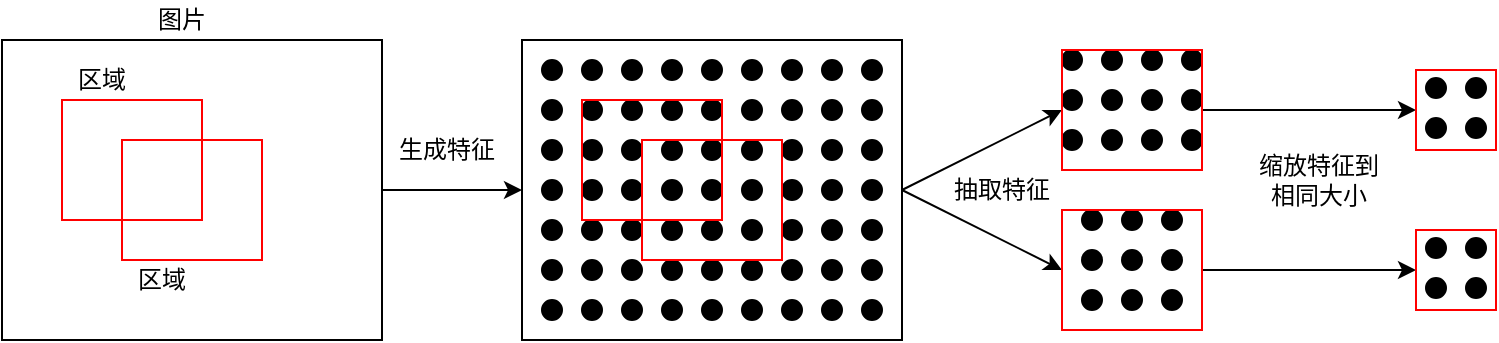 <mxfile version="13.6.2" type="device"><diagram id="qfaV96k75BJo49Fr5cFL" name="Page-1"><mxGraphModel dx="918" dy="653" grid="1" gridSize="10" guides="1" tooltips="1" connect="1" arrows="1" fold="1" page="1" pageScale="1" pageWidth="827" pageHeight="1169" math="0" shadow="0"><root><mxCell id="0"/><mxCell id="1" parent="0"/><mxCell id="BQtg72isDVE7iFko5MuJ-124" style="edgeStyle=none;rounded=0;orthogonalLoop=1;jettySize=auto;html=1;exitX=1;exitY=0.5;exitDx=0;exitDy=0;" edge="1" parent="1" source="BQtg72isDVE7iFko5MuJ-1" target="BQtg72isDVE7iFko5MuJ-9"><mxGeometry relative="1" as="geometry"/></mxCell><mxCell id="BQtg72isDVE7iFko5MuJ-1" value="" style="rounded=0;whiteSpace=wrap;html=1;" vertex="1" parent="1"><mxGeometry x="30" y="150" width="190" height="150" as="geometry"/></mxCell><mxCell id="BQtg72isDVE7iFko5MuJ-2" value="图片" style="text;html=1;strokeColor=none;fillColor=none;align=center;verticalAlign=middle;whiteSpace=wrap;rounded=0;" vertex="1" parent="1"><mxGeometry x="100" y="130" width="40" height="20" as="geometry"/></mxCell><mxCell id="BQtg72isDVE7iFko5MuJ-3" value="" style="rounded=0;whiteSpace=wrap;html=1;fillColor=none;strokeColor=#FF0000;" vertex="1" parent="1"><mxGeometry x="60" y="180" width="70" height="60" as="geometry"/></mxCell><mxCell id="BQtg72isDVE7iFko5MuJ-4" value="" style="rounded=0;whiteSpace=wrap;html=1;fillColor=none;strokeColor=#FF0000;" vertex="1" parent="1"><mxGeometry x="90" y="200" width="70" height="60" as="geometry"/></mxCell><mxCell id="BQtg72isDVE7iFko5MuJ-5" value="区域" style="text;html=1;strokeColor=none;fillColor=none;align=center;verticalAlign=middle;whiteSpace=wrap;rounded=0;" vertex="1" parent="1"><mxGeometry x="60" y="160" width="40" height="20" as="geometry"/></mxCell><mxCell id="BQtg72isDVE7iFko5MuJ-6" value="区域" style="text;html=1;strokeColor=none;fillColor=none;align=center;verticalAlign=middle;whiteSpace=wrap;rounded=0;" vertex="1" parent="1"><mxGeometry x="90" y="260" width="40" height="20" as="geometry"/></mxCell><mxCell id="BQtg72isDVE7iFko5MuJ-123" style="rounded=0;orthogonalLoop=1;jettySize=auto;html=1;exitX=1;exitY=0.5;exitDx=0;exitDy=0;entryX=0;entryY=0.5;entryDx=0;entryDy=0;" edge="1" parent="1" source="BQtg72isDVE7iFko5MuJ-9" target="BQtg72isDVE7iFko5MuJ-112"><mxGeometry relative="1" as="geometry"><mxPoint x="550" y="225" as="targetPoint"/></mxGeometry></mxCell><mxCell id="BQtg72isDVE7iFko5MuJ-157" style="edgeStyle=none;rounded=0;orthogonalLoop=1;jettySize=auto;html=1;exitX=1;exitY=0.5;exitDx=0;exitDy=0;entryX=0;entryY=0.5;entryDx=0;entryDy=0;" edge="1" parent="1" source="BQtg72isDVE7iFko5MuJ-9" target="BQtg72isDVE7iFko5MuJ-122"><mxGeometry relative="1" as="geometry"/></mxCell><mxCell id="BQtg72isDVE7iFko5MuJ-9" value="" style="rounded=0;whiteSpace=wrap;html=1;" vertex="1" parent="1"><mxGeometry x="290" y="150" width="190" height="150" as="geometry"/></mxCell><mxCell id="BQtg72isDVE7iFko5MuJ-10" value="生成特征" style="text;html=1;strokeColor=none;fillColor=none;align=center;verticalAlign=middle;whiteSpace=wrap;rounded=0;" vertex="1" parent="1"><mxGeometry x="225" y="195" width="55" height="20" as="geometry"/></mxCell><mxCell id="BQtg72isDVE7iFko5MuJ-12" value="" style="ellipse;whiteSpace=wrap;html=1;aspect=fixed;fillColor=#000000;" vertex="1" parent="1"><mxGeometry x="300" y="160" width="10" height="10" as="geometry"/></mxCell><mxCell id="BQtg72isDVE7iFko5MuJ-13" value="" style="ellipse;whiteSpace=wrap;html=1;aspect=fixed;fillColor=#000000;" vertex="1" parent="1"><mxGeometry x="320" y="160" width="10" height="10" as="geometry"/></mxCell><mxCell id="BQtg72isDVE7iFko5MuJ-14" value="" style="ellipse;whiteSpace=wrap;html=1;aspect=fixed;fillColor=#000000;" vertex="1" parent="1"><mxGeometry x="340" y="160" width="10" height="10" as="geometry"/></mxCell><mxCell id="BQtg72isDVE7iFko5MuJ-15" value="" style="ellipse;whiteSpace=wrap;html=1;aspect=fixed;fillColor=#000000;" vertex="1" parent="1"><mxGeometry x="360" y="160" width="10" height="10" as="geometry"/></mxCell><mxCell id="BQtg72isDVE7iFko5MuJ-16" value="" style="ellipse;whiteSpace=wrap;html=1;aspect=fixed;fillColor=#000000;" vertex="1" parent="1"><mxGeometry x="380" y="160" width="10" height="10" as="geometry"/></mxCell><mxCell id="BQtg72isDVE7iFko5MuJ-18" value="" style="ellipse;whiteSpace=wrap;html=1;aspect=fixed;fillColor=#000000;" vertex="1" parent="1"><mxGeometry x="400" y="160" width="10" height="10" as="geometry"/></mxCell><mxCell id="BQtg72isDVE7iFko5MuJ-19" value="" style="ellipse;whiteSpace=wrap;html=1;aspect=fixed;fillColor=#000000;" vertex="1" parent="1"><mxGeometry x="420" y="160" width="10" height="10" as="geometry"/></mxCell><mxCell id="BQtg72isDVE7iFko5MuJ-20" value="" style="ellipse;whiteSpace=wrap;html=1;aspect=fixed;fillColor=#000000;" vertex="1" parent="1"><mxGeometry x="440" y="160" width="10" height="10" as="geometry"/></mxCell><mxCell id="BQtg72isDVE7iFko5MuJ-21" value="" style="ellipse;whiteSpace=wrap;html=1;aspect=fixed;fillColor=#000000;" vertex="1" parent="1"><mxGeometry x="460" y="160" width="10" height="10" as="geometry"/></mxCell><mxCell id="BQtg72isDVE7iFko5MuJ-23" value="" style="ellipse;whiteSpace=wrap;html=1;aspect=fixed;fillColor=#000000;" vertex="1" parent="1"><mxGeometry x="300" y="180" width="10" height="10" as="geometry"/></mxCell><mxCell id="BQtg72isDVE7iFko5MuJ-24" value="" style="ellipse;whiteSpace=wrap;html=1;aspect=fixed;fillColor=#000000;" vertex="1" parent="1"><mxGeometry x="320" y="180" width="10" height="10" as="geometry"/></mxCell><mxCell id="BQtg72isDVE7iFko5MuJ-25" value="" style="ellipse;whiteSpace=wrap;html=1;aspect=fixed;fillColor=#000000;" vertex="1" parent="1"><mxGeometry x="340" y="180" width="10" height="10" as="geometry"/></mxCell><mxCell id="BQtg72isDVE7iFko5MuJ-26" value="" style="ellipse;whiteSpace=wrap;html=1;aspect=fixed;fillColor=#000000;" vertex="1" parent="1"><mxGeometry x="360" y="180" width="10" height="10" as="geometry"/></mxCell><mxCell id="BQtg72isDVE7iFko5MuJ-27" value="" style="ellipse;whiteSpace=wrap;html=1;aspect=fixed;fillColor=#000000;" vertex="1" parent="1"><mxGeometry x="380" y="180" width="10" height="10" as="geometry"/></mxCell><mxCell id="BQtg72isDVE7iFko5MuJ-28" value="" style="ellipse;whiteSpace=wrap;html=1;aspect=fixed;fillColor=#000000;" vertex="1" parent="1"><mxGeometry x="400" y="180" width="10" height="10" as="geometry"/></mxCell><mxCell id="BQtg72isDVE7iFko5MuJ-29" value="" style="ellipse;whiteSpace=wrap;html=1;aspect=fixed;fillColor=#000000;" vertex="1" parent="1"><mxGeometry x="420" y="180" width="10" height="10" as="geometry"/></mxCell><mxCell id="BQtg72isDVE7iFko5MuJ-30" value="" style="ellipse;whiteSpace=wrap;html=1;aspect=fixed;fillColor=#000000;" vertex="1" parent="1"><mxGeometry x="440" y="180" width="10" height="10" as="geometry"/></mxCell><mxCell id="BQtg72isDVE7iFko5MuJ-31" value="" style="ellipse;whiteSpace=wrap;html=1;aspect=fixed;fillColor=#000000;" vertex="1" parent="1"><mxGeometry x="460" y="180" width="10" height="10" as="geometry"/></mxCell><mxCell id="BQtg72isDVE7iFko5MuJ-41" value="" style="ellipse;whiteSpace=wrap;html=1;aspect=fixed;fillColor=#000000;" vertex="1" parent="1"><mxGeometry x="300" y="200" width="10" height="10" as="geometry"/></mxCell><mxCell id="BQtg72isDVE7iFko5MuJ-42" value="" style="ellipse;whiteSpace=wrap;html=1;aspect=fixed;fillColor=#000000;" vertex="1" parent="1"><mxGeometry x="320" y="200" width="10" height="10" as="geometry"/></mxCell><mxCell id="BQtg72isDVE7iFko5MuJ-43" value="" style="ellipse;whiteSpace=wrap;html=1;aspect=fixed;fillColor=#000000;" vertex="1" parent="1"><mxGeometry x="340" y="200" width="10" height="10" as="geometry"/></mxCell><mxCell id="BQtg72isDVE7iFko5MuJ-44" value="" style="ellipse;whiteSpace=wrap;html=1;aspect=fixed;fillColor=#000000;" vertex="1" parent="1"><mxGeometry x="360" y="200" width="10" height="10" as="geometry"/></mxCell><mxCell id="BQtg72isDVE7iFko5MuJ-45" value="" style="ellipse;whiteSpace=wrap;html=1;aspect=fixed;fillColor=#000000;" vertex="1" parent="1"><mxGeometry x="380" y="200" width="10" height="10" as="geometry"/></mxCell><mxCell id="BQtg72isDVE7iFko5MuJ-46" value="" style="ellipse;whiteSpace=wrap;html=1;aspect=fixed;fillColor=#000000;" vertex="1" parent="1"><mxGeometry x="400" y="200" width="10" height="10" as="geometry"/></mxCell><mxCell id="BQtg72isDVE7iFko5MuJ-47" value="" style="ellipse;whiteSpace=wrap;html=1;aspect=fixed;fillColor=#000000;" vertex="1" parent="1"><mxGeometry x="420" y="200" width="10" height="10" as="geometry"/></mxCell><mxCell id="BQtg72isDVE7iFko5MuJ-48" value="" style="ellipse;whiteSpace=wrap;html=1;aspect=fixed;fillColor=#000000;" vertex="1" parent="1"><mxGeometry x="440" y="200" width="10" height="10" as="geometry"/></mxCell><mxCell id="BQtg72isDVE7iFko5MuJ-49" value="" style="ellipse;whiteSpace=wrap;html=1;aspect=fixed;fillColor=#000000;" vertex="1" parent="1"><mxGeometry x="460" y="200" width="10" height="10" as="geometry"/></mxCell><mxCell id="BQtg72isDVE7iFko5MuJ-50" value="" style="ellipse;whiteSpace=wrap;html=1;aspect=fixed;fillColor=#000000;" vertex="1" parent="1"><mxGeometry x="300" y="220" width="10" height="10" as="geometry"/></mxCell><mxCell id="BQtg72isDVE7iFko5MuJ-51" value="" style="ellipse;whiteSpace=wrap;html=1;aspect=fixed;fillColor=#000000;" vertex="1" parent="1"><mxGeometry x="320" y="220" width="10" height="10" as="geometry"/></mxCell><mxCell id="BQtg72isDVE7iFko5MuJ-52" value="" style="ellipse;whiteSpace=wrap;html=1;aspect=fixed;fillColor=#000000;" vertex="1" parent="1"><mxGeometry x="340" y="220" width="10" height="10" as="geometry"/></mxCell><mxCell id="BQtg72isDVE7iFko5MuJ-53" value="" style="ellipse;whiteSpace=wrap;html=1;aspect=fixed;fillColor=#000000;" vertex="1" parent="1"><mxGeometry x="360" y="220" width="10" height="10" as="geometry"/></mxCell><mxCell id="BQtg72isDVE7iFko5MuJ-54" value="" style="ellipse;whiteSpace=wrap;html=1;aspect=fixed;fillColor=#000000;" vertex="1" parent="1"><mxGeometry x="380" y="220" width="10" height="10" as="geometry"/></mxCell><mxCell id="BQtg72isDVE7iFko5MuJ-55" value="" style="ellipse;whiteSpace=wrap;html=1;aspect=fixed;fillColor=#000000;" vertex="1" parent="1"><mxGeometry x="400" y="220" width="10" height="10" as="geometry"/></mxCell><mxCell id="BQtg72isDVE7iFko5MuJ-56" value="" style="ellipse;whiteSpace=wrap;html=1;aspect=fixed;fillColor=#000000;" vertex="1" parent="1"><mxGeometry x="420" y="220" width="10" height="10" as="geometry"/></mxCell><mxCell id="BQtg72isDVE7iFko5MuJ-57" value="" style="ellipse;whiteSpace=wrap;html=1;aspect=fixed;fillColor=#000000;" vertex="1" parent="1"><mxGeometry x="440" y="220" width="10" height="10" as="geometry"/></mxCell><mxCell id="BQtg72isDVE7iFko5MuJ-58" value="" style="ellipse;whiteSpace=wrap;html=1;aspect=fixed;fillColor=#000000;" vertex="1" parent="1"><mxGeometry x="460" y="220" width="10" height="10" as="geometry"/></mxCell><mxCell id="BQtg72isDVE7iFko5MuJ-59" value="" style="ellipse;whiteSpace=wrap;html=1;aspect=fixed;fillColor=#000000;" vertex="1" parent="1"><mxGeometry x="300" y="240" width="10" height="10" as="geometry"/></mxCell><mxCell id="BQtg72isDVE7iFko5MuJ-60" value="" style="ellipse;whiteSpace=wrap;html=1;aspect=fixed;fillColor=#000000;" vertex="1" parent="1"><mxGeometry x="320" y="240" width="10" height="10" as="geometry"/></mxCell><mxCell id="BQtg72isDVE7iFko5MuJ-61" value="" style="ellipse;whiteSpace=wrap;html=1;aspect=fixed;fillColor=#000000;" vertex="1" parent="1"><mxGeometry x="340" y="240" width="10" height="10" as="geometry"/></mxCell><mxCell id="BQtg72isDVE7iFko5MuJ-62" value="" style="ellipse;whiteSpace=wrap;html=1;aspect=fixed;fillColor=#000000;" vertex="1" parent="1"><mxGeometry x="360" y="240" width="10" height="10" as="geometry"/></mxCell><mxCell id="BQtg72isDVE7iFko5MuJ-63" value="" style="ellipse;whiteSpace=wrap;html=1;aspect=fixed;fillColor=#000000;" vertex="1" parent="1"><mxGeometry x="380" y="240" width="10" height="10" as="geometry"/></mxCell><mxCell id="BQtg72isDVE7iFko5MuJ-64" value="" style="ellipse;whiteSpace=wrap;html=1;aspect=fixed;fillColor=#000000;" vertex="1" parent="1"><mxGeometry x="400" y="240" width="10" height="10" as="geometry"/></mxCell><mxCell id="BQtg72isDVE7iFko5MuJ-65" value="" style="ellipse;whiteSpace=wrap;html=1;aspect=fixed;fillColor=#000000;" vertex="1" parent="1"><mxGeometry x="420" y="240" width="10" height="10" as="geometry"/></mxCell><mxCell id="BQtg72isDVE7iFko5MuJ-66" value="" style="ellipse;whiteSpace=wrap;html=1;aspect=fixed;fillColor=#000000;" vertex="1" parent="1"><mxGeometry x="440" y="240" width="10" height="10" as="geometry"/></mxCell><mxCell id="BQtg72isDVE7iFko5MuJ-67" value="" style="ellipse;whiteSpace=wrap;html=1;aspect=fixed;fillColor=#000000;" vertex="1" parent="1"><mxGeometry x="460" y="240" width="10" height="10" as="geometry"/></mxCell><mxCell id="BQtg72isDVE7iFko5MuJ-68" value="" style="ellipse;whiteSpace=wrap;html=1;aspect=fixed;fillColor=#000000;" vertex="1" parent="1"><mxGeometry x="300" y="260" width="10" height="10" as="geometry"/></mxCell><mxCell id="BQtg72isDVE7iFko5MuJ-69" value="" style="ellipse;whiteSpace=wrap;html=1;aspect=fixed;fillColor=#000000;" vertex="1" parent="1"><mxGeometry x="320" y="260" width="10" height="10" as="geometry"/></mxCell><mxCell id="BQtg72isDVE7iFko5MuJ-70" value="" style="ellipse;whiteSpace=wrap;html=1;aspect=fixed;fillColor=#000000;" vertex="1" parent="1"><mxGeometry x="340" y="260" width="10" height="10" as="geometry"/></mxCell><mxCell id="BQtg72isDVE7iFko5MuJ-71" value="" style="ellipse;whiteSpace=wrap;html=1;aspect=fixed;fillColor=#000000;" vertex="1" parent="1"><mxGeometry x="360" y="260" width="10" height="10" as="geometry"/></mxCell><mxCell id="BQtg72isDVE7iFko5MuJ-72" value="" style="ellipse;whiteSpace=wrap;html=1;aspect=fixed;fillColor=#000000;" vertex="1" parent="1"><mxGeometry x="380" y="260" width="10" height="10" as="geometry"/></mxCell><mxCell id="BQtg72isDVE7iFko5MuJ-73" value="" style="ellipse;whiteSpace=wrap;html=1;aspect=fixed;fillColor=#000000;" vertex="1" parent="1"><mxGeometry x="400" y="260" width="10" height="10" as="geometry"/></mxCell><mxCell id="BQtg72isDVE7iFko5MuJ-74" value="" style="ellipse;whiteSpace=wrap;html=1;aspect=fixed;fillColor=#000000;" vertex="1" parent="1"><mxGeometry x="420" y="260" width="10" height="10" as="geometry"/></mxCell><mxCell id="BQtg72isDVE7iFko5MuJ-75" value="" style="ellipse;whiteSpace=wrap;html=1;aspect=fixed;fillColor=#000000;" vertex="1" parent="1"><mxGeometry x="440" y="260" width="10" height="10" as="geometry"/></mxCell><mxCell id="BQtg72isDVE7iFko5MuJ-76" value="" style="ellipse;whiteSpace=wrap;html=1;aspect=fixed;fillColor=#000000;" vertex="1" parent="1"><mxGeometry x="460" y="260" width="10" height="10" as="geometry"/></mxCell><mxCell id="BQtg72isDVE7iFko5MuJ-86" value="" style="ellipse;whiteSpace=wrap;html=1;aspect=fixed;fillColor=#000000;" vertex="1" parent="1"><mxGeometry x="300" y="280" width="10" height="10" as="geometry"/></mxCell><mxCell id="BQtg72isDVE7iFko5MuJ-87" value="" style="ellipse;whiteSpace=wrap;html=1;aspect=fixed;fillColor=#000000;" vertex="1" parent="1"><mxGeometry x="320" y="280" width="10" height="10" as="geometry"/></mxCell><mxCell id="BQtg72isDVE7iFko5MuJ-88" value="" style="ellipse;whiteSpace=wrap;html=1;aspect=fixed;fillColor=#000000;" vertex="1" parent="1"><mxGeometry x="340" y="280" width="10" height="10" as="geometry"/></mxCell><mxCell id="BQtg72isDVE7iFko5MuJ-89" value="" style="ellipse;whiteSpace=wrap;html=1;aspect=fixed;fillColor=#000000;" vertex="1" parent="1"><mxGeometry x="360" y="280" width="10" height="10" as="geometry"/></mxCell><mxCell id="BQtg72isDVE7iFko5MuJ-90" value="" style="ellipse;whiteSpace=wrap;html=1;aspect=fixed;fillColor=#000000;" vertex="1" parent="1"><mxGeometry x="380" y="280" width="10" height="10" as="geometry"/></mxCell><mxCell id="BQtg72isDVE7iFko5MuJ-91" value="" style="ellipse;whiteSpace=wrap;html=1;aspect=fixed;fillColor=#000000;" vertex="1" parent="1"><mxGeometry x="400" y="280" width="10" height="10" as="geometry"/></mxCell><mxCell id="BQtg72isDVE7iFko5MuJ-92" value="" style="ellipse;whiteSpace=wrap;html=1;aspect=fixed;fillColor=#000000;" vertex="1" parent="1"><mxGeometry x="420" y="280" width="10" height="10" as="geometry"/></mxCell><mxCell id="BQtg72isDVE7iFko5MuJ-93" value="" style="ellipse;whiteSpace=wrap;html=1;aspect=fixed;fillColor=#000000;" vertex="1" parent="1"><mxGeometry x="440" y="280" width="10" height="10" as="geometry"/></mxCell><mxCell id="BQtg72isDVE7iFko5MuJ-94" value="" style="ellipse;whiteSpace=wrap;html=1;aspect=fixed;fillColor=#000000;" vertex="1" parent="1"><mxGeometry x="460" y="280" width="10" height="10" as="geometry"/></mxCell><mxCell id="BQtg72isDVE7iFko5MuJ-95" value="" style="rounded=0;whiteSpace=wrap;html=1;fillColor=none;strokeColor=#FF0000;" vertex="1" parent="1"><mxGeometry x="320" y="180" width="70" height="60" as="geometry"/></mxCell><mxCell id="BQtg72isDVE7iFko5MuJ-96" value="" style="rounded=0;whiteSpace=wrap;html=1;fillColor=none;strokeColor=#FF0000;" vertex="1" parent="1"><mxGeometry x="350" y="200" width="70" height="60" as="geometry"/></mxCell><mxCell id="BQtg72isDVE7iFko5MuJ-99" value="抽取特征" style="text;html=1;strokeColor=none;fillColor=none;align=center;verticalAlign=middle;whiteSpace=wrap;rounded=0;" vertex="1" parent="1"><mxGeometry x="500" y="215" width="60" height="20" as="geometry"/></mxCell><mxCell id="BQtg72isDVE7iFko5MuJ-100" value="" style="ellipse;whiteSpace=wrap;html=1;aspect=fixed;fillColor=#000000;" vertex="1" parent="1"><mxGeometry x="560" y="155" width="10" height="10" as="geometry"/></mxCell><mxCell id="BQtg72isDVE7iFko5MuJ-101" value="" style="ellipse;whiteSpace=wrap;html=1;aspect=fixed;fillColor=#000000;" vertex="1" parent="1"><mxGeometry x="580" y="155" width="10" height="10" as="geometry"/></mxCell><mxCell id="BQtg72isDVE7iFko5MuJ-102" value="" style="ellipse;whiteSpace=wrap;html=1;aspect=fixed;fillColor=#000000;" vertex="1" parent="1"><mxGeometry x="600" y="155" width="10" height="10" as="geometry"/></mxCell><mxCell id="BQtg72isDVE7iFko5MuJ-103" value="" style="ellipse;whiteSpace=wrap;html=1;aspect=fixed;fillColor=#000000;" vertex="1" parent="1"><mxGeometry x="620" y="155" width="10" height="10" as="geometry"/></mxCell><mxCell id="BQtg72isDVE7iFko5MuJ-104" value="" style="ellipse;whiteSpace=wrap;html=1;aspect=fixed;fillColor=#000000;" vertex="1" parent="1"><mxGeometry x="560" y="175" width="10" height="10" as="geometry"/></mxCell><mxCell id="BQtg72isDVE7iFko5MuJ-105" value="" style="ellipse;whiteSpace=wrap;html=1;aspect=fixed;fillColor=#000000;" vertex="1" parent="1"><mxGeometry x="580" y="175" width="10" height="10" as="geometry"/></mxCell><mxCell id="BQtg72isDVE7iFko5MuJ-106" value="" style="ellipse;whiteSpace=wrap;html=1;aspect=fixed;fillColor=#000000;" vertex="1" parent="1"><mxGeometry x="600" y="175" width="10" height="10" as="geometry"/></mxCell><mxCell id="BQtg72isDVE7iFko5MuJ-107" value="" style="ellipse;whiteSpace=wrap;html=1;aspect=fixed;fillColor=#000000;" vertex="1" parent="1"><mxGeometry x="620" y="175" width="10" height="10" as="geometry"/></mxCell><mxCell id="BQtg72isDVE7iFko5MuJ-108" value="" style="ellipse;whiteSpace=wrap;html=1;aspect=fixed;fillColor=#000000;" vertex="1" parent="1"><mxGeometry x="560" y="195" width="10" height="10" as="geometry"/></mxCell><mxCell id="BQtg72isDVE7iFko5MuJ-109" value="" style="ellipse;whiteSpace=wrap;html=1;aspect=fixed;fillColor=#000000;" vertex="1" parent="1"><mxGeometry x="580" y="195" width="10" height="10" as="geometry"/></mxCell><mxCell id="BQtg72isDVE7iFko5MuJ-110" value="" style="ellipse;whiteSpace=wrap;html=1;aspect=fixed;fillColor=#000000;" vertex="1" parent="1"><mxGeometry x="600" y="195" width="10" height="10" as="geometry"/></mxCell><mxCell id="BQtg72isDVE7iFko5MuJ-111" value="" style="ellipse;whiteSpace=wrap;html=1;aspect=fixed;fillColor=#000000;" vertex="1" parent="1"><mxGeometry x="620" y="195" width="10" height="10" as="geometry"/></mxCell><mxCell id="BQtg72isDVE7iFko5MuJ-155" style="edgeStyle=none;rounded=0;orthogonalLoop=1;jettySize=auto;html=1;exitX=1;exitY=0.5;exitDx=0;exitDy=0;" edge="1" parent="1" source="BQtg72isDVE7iFko5MuJ-112" target="BQtg72isDVE7iFko5MuJ-138"><mxGeometry relative="1" as="geometry"/></mxCell><mxCell id="BQtg72isDVE7iFko5MuJ-112" value="" style="rounded=0;whiteSpace=wrap;html=1;fillColor=none;strokeColor=#FF0000;" vertex="1" parent="1"><mxGeometry x="560" y="155" width="70" height="60" as="geometry"/></mxCell><mxCell id="BQtg72isDVE7iFko5MuJ-113" value="" style="ellipse;whiteSpace=wrap;html=1;aspect=fixed;fillColor=#000000;" vertex="1" parent="1"><mxGeometry x="570" y="235" width="10" height="10" as="geometry"/></mxCell><mxCell id="BQtg72isDVE7iFko5MuJ-114" value="" style="ellipse;whiteSpace=wrap;html=1;aspect=fixed;fillColor=#000000;" vertex="1" parent="1"><mxGeometry x="590" y="235" width="10" height="10" as="geometry"/></mxCell><mxCell id="BQtg72isDVE7iFko5MuJ-115" value="" style="ellipse;whiteSpace=wrap;html=1;aspect=fixed;fillColor=#000000;" vertex="1" parent="1"><mxGeometry x="610" y="235" width="10" height="10" as="geometry"/></mxCell><mxCell id="BQtg72isDVE7iFko5MuJ-116" value="" style="ellipse;whiteSpace=wrap;html=1;aspect=fixed;fillColor=#000000;" vertex="1" parent="1"><mxGeometry x="570" y="255" width="10" height="10" as="geometry"/></mxCell><mxCell id="BQtg72isDVE7iFko5MuJ-117" value="" style="ellipse;whiteSpace=wrap;html=1;aspect=fixed;fillColor=#000000;" vertex="1" parent="1"><mxGeometry x="590" y="255" width="10" height="10" as="geometry"/></mxCell><mxCell id="BQtg72isDVE7iFko5MuJ-118" value="" style="ellipse;whiteSpace=wrap;html=1;aspect=fixed;fillColor=#000000;" vertex="1" parent="1"><mxGeometry x="610" y="255" width="10" height="10" as="geometry"/></mxCell><mxCell id="BQtg72isDVE7iFko5MuJ-119" value="" style="ellipse;whiteSpace=wrap;html=1;aspect=fixed;fillColor=#000000;" vertex="1" parent="1"><mxGeometry x="570" y="275" width="10" height="10" as="geometry"/></mxCell><mxCell id="BQtg72isDVE7iFko5MuJ-120" value="" style="ellipse;whiteSpace=wrap;html=1;aspect=fixed;fillColor=#000000;" vertex="1" parent="1"><mxGeometry x="590" y="275" width="10" height="10" as="geometry"/></mxCell><mxCell id="BQtg72isDVE7iFko5MuJ-121" value="" style="ellipse;whiteSpace=wrap;html=1;aspect=fixed;fillColor=#000000;" vertex="1" parent="1"><mxGeometry x="610" y="275" width="10" height="10" as="geometry"/></mxCell><mxCell id="BQtg72isDVE7iFko5MuJ-156" style="edgeStyle=none;rounded=0;orthogonalLoop=1;jettySize=auto;html=1;exitX=1;exitY=0.5;exitDx=0;exitDy=0;" edge="1" parent="1" source="BQtg72isDVE7iFko5MuJ-122" target="BQtg72isDVE7iFko5MuJ-154"><mxGeometry relative="1" as="geometry"/></mxCell><mxCell id="BQtg72isDVE7iFko5MuJ-122" value="" style="rounded=0;whiteSpace=wrap;html=1;fillColor=none;strokeColor=#FF0000;" vertex="1" parent="1"><mxGeometry x="560" y="235" width="70" height="60" as="geometry"/></mxCell><mxCell id="BQtg72isDVE7iFko5MuJ-125" value="缩放特征到相同大小" style="text;html=1;strokeColor=none;fillColor=none;align=center;verticalAlign=middle;whiteSpace=wrap;rounded=0;" vertex="1" parent="1"><mxGeometry x="657" y="210" width="63" height="20" as="geometry"/></mxCell><mxCell id="BQtg72isDVE7iFko5MuJ-126" value="" style="ellipse;whiteSpace=wrap;html=1;aspect=fixed;fillColor=#000000;" vertex="1" parent="1"><mxGeometry x="742" y="169" width="10" height="10" as="geometry"/></mxCell><mxCell id="BQtg72isDVE7iFko5MuJ-127" value="" style="ellipse;whiteSpace=wrap;html=1;aspect=fixed;fillColor=#000000;" vertex="1" parent="1"><mxGeometry x="762" y="169" width="10" height="10" as="geometry"/></mxCell><mxCell id="BQtg72isDVE7iFko5MuJ-130" value="" style="ellipse;whiteSpace=wrap;html=1;aspect=fixed;fillColor=#000000;" vertex="1" parent="1"><mxGeometry x="742" y="189" width="10" height="10" as="geometry"/></mxCell><mxCell id="BQtg72isDVE7iFko5MuJ-131" value="" style="ellipse;whiteSpace=wrap;html=1;aspect=fixed;fillColor=#000000;" vertex="1" parent="1"><mxGeometry x="762" y="189" width="10" height="10" as="geometry"/></mxCell><mxCell id="BQtg72isDVE7iFko5MuJ-138" value="" style="rounded=0;whiteSpace=wrap;html=1;fillColor=none;strokeColor=#FF0000;" vertex="1" parent="1"><mxGeometry x="737" y="165" width="40" height="40" as="geometry"/></mxCell><mxCell id="BQtg72isDVE7iFko5MuJ-150" value="" style="ellipse;whiteSpace=wrap;html=1;aspect=fixed;fillColor=#000000;" vertex="1" parent="1"><mxGeometry x="742" y="249" width="10" height="10" as="geometry"/></mxCell><mxCell id="BQtg72isDVE7iFko5MuJ-151" value="" style="ellipse;whiteSpace=wrap;html=1;aspect=fixed;fillColor=#000000;" vertex="1" parent="1"><mxGeometry x="762" y="249" width="10" height="10" as="geometry"/></mxCell><mxCell id="BQtg72isDVE7iFko5MuJ-152" value="" style="ellipse;whiteSpace=wrap;html=1;aspect=fixed;fillColor=#000000;" vertex="1" parent="1"><mxGeometry x="742" y="269" width="10" height="10" as="geometry"/></mxCell><mxCell id="BQtg72isDVE7iFko5MuJ-153" value="" style="ellipse;whiteSpace=wrap;html=1;aspect=fixed;fillColor=#000000;" vertex="1" parent="1"><mxGeometry x="762" y="269" width="10" height="10" as="geometry"/></mxCell><mxCell id="BQtg72isDVE7iFko5MuJ-154" value="" style="rounded=0;whiteSpace=wrap;html=1;fillColor=none;strokeColor=#FF0000;" vertex="1" parent="1"><mxGeometry x="737" y="245" width="40" height="40" as="geometry"/></mxCell></root></mxGraphModel></diagram></mxfile>